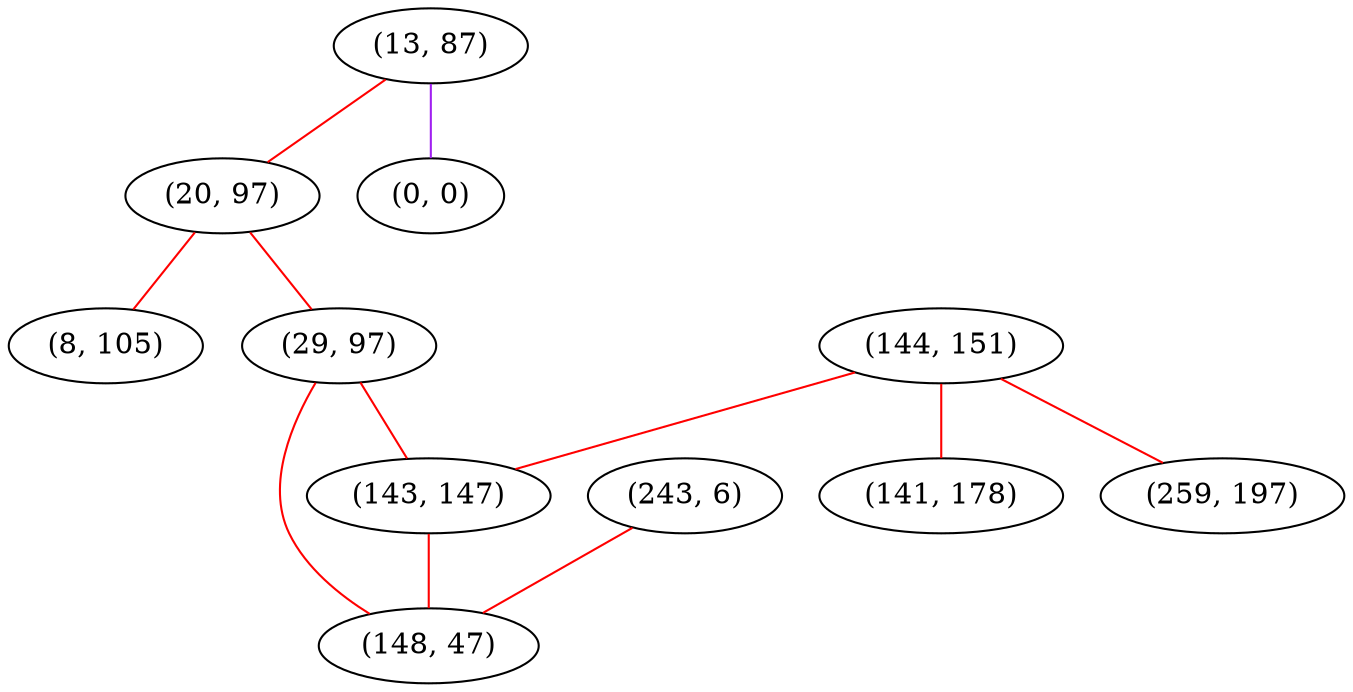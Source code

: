 graph "" {
"(13, 87)";
"(243, 6)";
"(20, 97)";
"(144, 151)";
"(8, 105)";
"(29, 97)";
"(0, 0)";
"(141, 178)";
"(143, 147)";
"(148, 47)";
"(259, 197)";
"(13, 87)" -- "(0, 0)"  [color=purple, key=0, weight=4];
"(13, 87)" -- "(20, 97)"  [color=red, key=0, weight=1];
"(243, 6)" -- "(148, 47)"  [color=red, key=0, weight=1];
"(20, 97)" -- "(8, 105)"  [color=red, key=0, weight=1];
"(20, 97)" -- "(29, 97)"  [color=red, key=0, weight=1];
"(144, 151)" -- "(143, 147)"  [color=red, key=0, weight=1];
"(144, 151)" -- "(141, 178)"  [color=red, key=0, weight=1];
"(144, 151)" -- "(259, 197)"  [color=red, key=0, weight=1];
"(29, 97)" -- "(143, 147)"  [color=red, key=0, weight=1];
"(29, 97)" -- "(148, 47)"  [color=red, key=0, weight=1];
"(143, 147)" -- "(148, 47)"  [color=red, key=0, weight=1];
}
